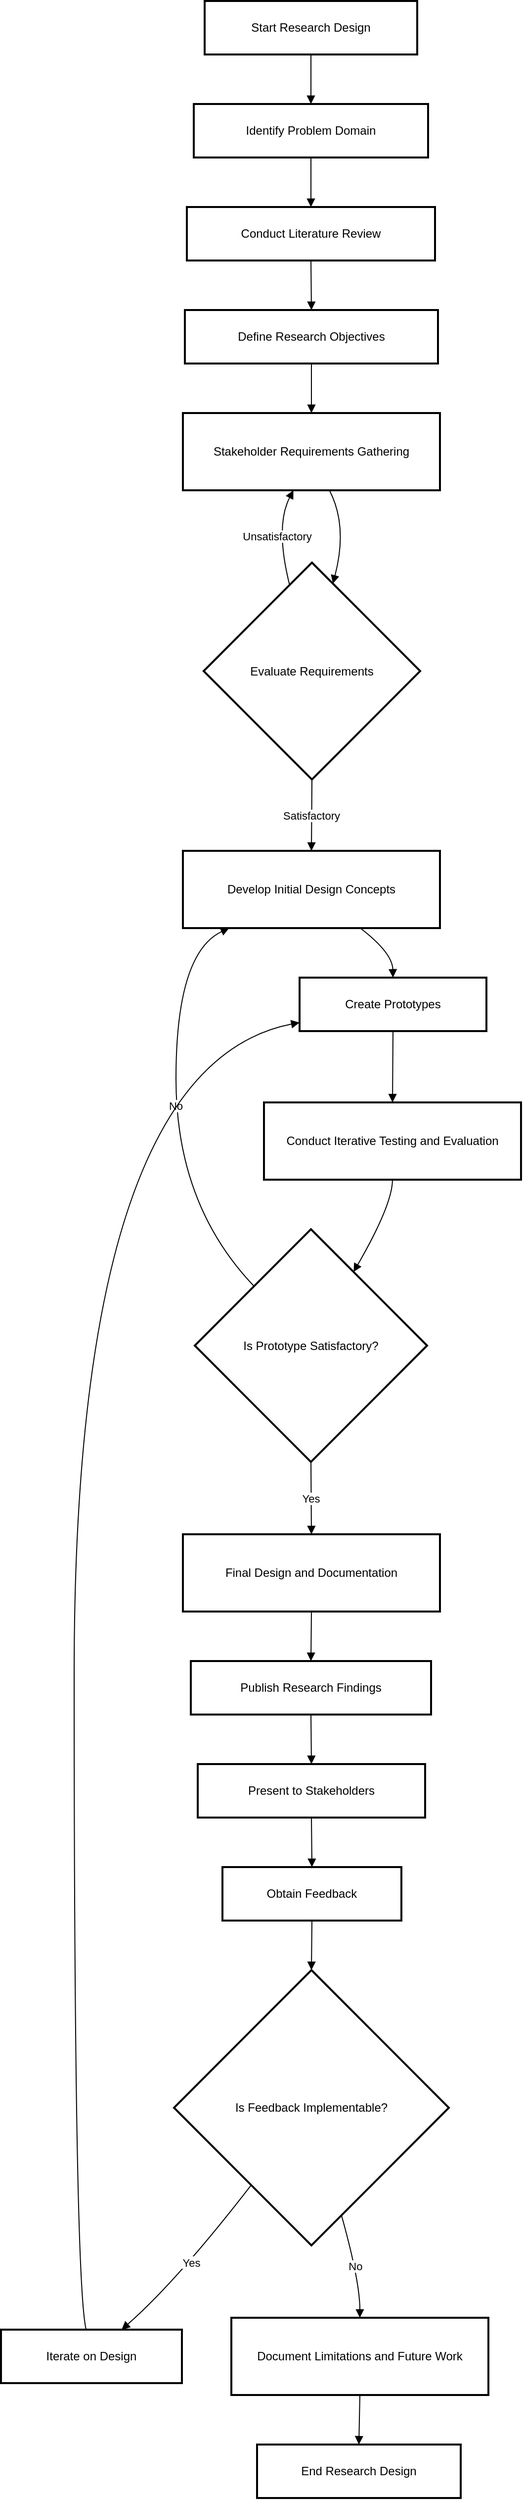 <mxfile version="26.2.14">
  <diagram name="Page-1" id="Lc4w5snC-FAOdOQosb6m">
    <mxGraphModel>
      <root>
        <mxCell id="0" />
        <mxCell id="1" parent="0" />
        <mxCell id="2" value="Start Research Design" style="whiteSpace=wrap;strokeWidth=2;" vertex="1" parent="1">
          <mxGeometry x="214" y="8" width="215" height="54" as="geometry" />
        </mxCell>
        <mxCell id="3" value="Identify Problem Domain" style="whiteSpace=wrap;strokeWidth=2;" vertex="1" parent="1">
          <mxGeometry x="203" y="112" width="237" height="54" as="geometry" />
        </mxCell>
        <mxCell id="4" value="Conduct Literature Review" style="whiteSpace=wrap;strokeWidth=2;" vertex="1" parent="1">
          <mxGeometry x="196" y="216" width="251" height="54" as="geometry" />
        </mxCell>
        <mxCell id="5" value="Define Research Objectives" style="whiteSpace=wrap;strokeWidth=2;" vertex="1" parent="1">
          <mxGeometry x="194" y="320" width="256" height="54" as="geometry" />
        </mxCell>
        <mxCell id="6" value="Stakeholder Requirements Gathering" style="whiteSpace=wrap;strokeWidth=2;" vertex="1" parent="1">
          <mxGeometry x="192" y="424" width="260" height="78" as="geometry" />
        </mxCell>
        <mxCell id="7" value="Evaluate Requirements" style="rhombus;strokeWidth=2;whiteSpace=wrap;" vertex="1" parent="1">
          <mxGeometry x="213" y="575" width="219" height="219" as="geometry" />
        </mxCell>
        <mxCell id="8" value="Develop Initial Design Concepts" style="whiteSpace=wrap;strokeWidth=2;" vertex="1" parent="1">
          <mxGeometry x="192" y="866" width="260" height="78" as="geometry" />
        </mxCell>
        <mxCell id="9" value="Create Prototypes" style="whiteSpace=wrap;strokeWidth=2;" vertex="1" parent="1">
          <mxGeometry x="310" y="994" width="189" height="54" as="geometry" />
        </mxCell>
        <mxCell id="10" value="Conduct Iterative Testing and Evaluation" style="whiteSpace=wrap;strokeWidth=2;" vertex="1" parent="1">
          <mxGeometry x="274" y="1120" width="260" height="78" as="geometry" />
        </mxCell>
        <mxCell id="11" value="Is Prototype Satisfactory?" style="rhombus;strokeWidth=2;whiteSpace=wrap;" vertex="1" parent="1">
          <mxGeometry x="204" y="1248" width="235" height="235" as="geometry" />
        </mxCell>
        <mxCell id="12" value="Final Design and Documentation" style="whiteSpace=wrap;strokeWidth=2;" vertex="1" parent="1">
          <mxGeometry x="192" y="1556" width="260" height="78" as="geometry" />
        </mxCell>
        <mxCell id="13" value="Publish Research Findings" style="whiteSpace=wrap;strokeWidth=2;" vertex="1" parent="1">
          <mxGeometry x="200" y="1684" width="243" height="54" as="geometry" />
        </mxCell>
        <mxCell id="14" value="Present to Stakeholders" style="whiteSpace=wrap;strokeWidth=2;" vertex="1" parent="1">
          <mxGeometry x="207" y="1788" width="230" height="54" as="geometry" />
        </mxCell>
        <mxCell id="15" value="Obtain Feedback" style="whiteSpace=wrap;strokeWidth=2;" vertex="1" parent="1">
          <mxGeometry x="232" y="1892" width="181" height="54" as="geometry" />
        </mxCell>
        <mxCell id="16" value="Is Feedback Implementable?" style="rhombus;strokeWidth=2;whiteSpace=wrap;" vertex="1" parent="1">
          <mxGeometry x="183" y="1996" width="278" height="278" as="geometry" />
        </mxCell>
        <mxCell id="17" value="Iterate on Design" style="whiteSpace=wrap;strokeWidth=2;" vertex="1" parent="1">
          <mxGeometry x="8" y="2359" width="183" height="54" as="geometry" />
        </mxCell>
        <mxCell id="18" value="Document Limitations and Future Work" style="whiteSpace=wrap;strokeWidth=2;" vertex="1" parent="1">
          <mxGeometry x="241" y="2347" width="260" height="78" as="geometry" />
        </mxCell>
        <mxCell id="19" value="End Research Design" style="whiteSpace=wrap;strokeWidth=2;" vertex="1" parent="1">
          <mxGeometry x="267" y="2475" width="206" height="54" as="geometry" />
        </mxCell>
        <mxCell id="20" value="" style="curved=1;startArrow=none;endArrow=block;exitX=0.5;exitY=1;entryX=0.5;entryY=0;" edge="1" parent="1" source="2" target="3">
          <mxGeometry relative="1" as="geometry">
            <Array as="points" />
          </mxGeometry>
        </mxCell>
        <mxCell id="21" value="" style="curved=1;startArrow=none;endArrow=block;exitX=0.5;exitY=1;entryX=0.5;entryY=0;" edge="1" parent="1" source="3" target="4">
          <mxGeometry relative="1" as="geometry">
            <Array as="points" />
          </mxGeometry>
        </mxCell>
        <mxCell id="22" value="" style="curved=1;startArrow=none;endArrow=block;exitX=0.5;exitY=1;entryX=0.5;entryY=0;" edge="1" parent="1" source="4" target="5">
          <mxGeometry relative="1" as="geometry">
            <Array as="points" />
          </mxGeometry>
        </mxCell>
        <mxCell id="23" value="" style="curved=1;startArrow=none;endArrow=block;exitX=0.5;exitY=1;entryX=0.5;entryY=0;" edge="1" parent="1" source="5" target="6">
          <mxGeometry relative="1" as="geometry">
            <Array as="points" />
          </mxGeometry>
        </mxCell>
        <mxCell id="24" value="" style="curved=1;startArrow=none;endArrow=block;exitX=0.57;exitY=1;entryX=0.62;entryY=0;" edge="1" parent="1" source="6" target="7">
          <mxGeometry relative="1" as="geometry">
            <Array as="points">
              <mxPoint x="359" y="538" />
            </Array>
          </mxGeometry>
        </mxCell>
        <mxCell id="25" value="Satisfactory" style="curved=1;startArrow=none;endArrow=block;exitX=0.5;exitY=1;entryX=0.5;entryY=0;" edge="1" parent="1" source="7" target="8">
          <mxGeometry relative="1" as="geometry">
            <Array as="points" />
          </mxGeometry>
        </mxCell>
        <mxCell id="26" value="Unsatisfactory" style="curved=1;startArrow=none;endArrow=block;exitX=0.37;exitY=0;entryX=0.43;entryY=1;" edge="1" parent="1" source="7" target="6">
          <mxGeometry relative="1" as="geometry">
            <Array as="points">
              <mxPoint x="285" y="538" />
            </Array>
          </mxGeometry>
        </mxCell>
        <mxCell id="27" value="" style="curved=1;startArrow=none;endArrow=block;exitX=0.69;exitY=1;entryX=0.5;entryY=0;" edge="1" parent="1" source="8" target="9">
          <mxGeometry relative="1" as="geometry">
            <Array as="points">
              <mxPoint x="404" y="969" />
            </Array>
          </mxGeometry>
        </mxCell>
        <mxCell id="28" value="" style="curved=1;startArrow=none;endArrow=block;exitX=0.5;exitY=1;entryX=0.5;entryY=0.01;" edge="1" parent="1" source="9" target="10">
          <mxGeometry relative="1" as="geometry">
            <Array as="points" />
          </mxGeometry>
        </mxCell>
        <mxCell id="29" value="" style="curved=1;startArrow=none;endArrow=block;exitX=0.5;exitY=1.01;entryX=0.79;entryY=0;" edge="1" parent="1" source="10" target="11">
          <mxGeometry relative="1" as="geometry">
            <Array as="points">
              <mxPoint x="404" y="1223" />
            </Array>
          </mxGeometry>
        </mxCell>
        <mxCell id="30" value="Yes" style="curved=1;startArrow=none;endArrow=block;exitX=0.5;exitY=1;entryX=0.5;entryY=0;" edge="1" parent="1" source="11" target="12">
          <mxGeometry relative="1" as="geometry">
            <Array as="points" />
          </mxGeometry>
        </mxCell>
        <mxCell id="31" value="No" style="curved=1;startArrow=none;endArrow=block;exitX=0.02;exitY=0;entryX=0.18;entryY=1;" edge="1" parent="1" source="11" target="8">
          <mxGeometry relative="1" as="geometry">
            <Array as="points">
              <mxPoint x="185" y="1223" />
              <mxPoint x="185" y="969" />
            </Array>
          </mxGeometry>
        </mxCell>
        <mxCell id="32" value="" style="curved=1;startArrow=none;endArrow=block;exitX=0.5;exitY=1;entryX=0.5;entryY=0;" edge="1" parent="1" source="12" target="13">
          <mxGeometry relative="1" as="geometry">
            <Array as="points" />
          </mxGeometry>
        </mxCell>
        <mxCell id="33" value="" style="curved=1;startArrow=none;endArrow=block;exitX=0.5;exitY=1;entryX=0.5;entryY=0;" edge="1" parent="1" source="13" target="14">
          <mxGeometry relative="1" as="geometry">
            <Array as="points" />
          </mxGeometry>
        </mxCell>
        <mxCell id="34" value="" style="curved=1;startArrow=none;endArrow=block;exitX=0.5;exitY=1;entryX=0.5;entryY=0;" edge="1" parent="1" source="14" target="15">
          <mxGeometry relative="1" as="geometry">
            <Array as="points" />
          </mxGeometry>
        </mxCell>
        <mxCell id="35" value="" style="curved=1;startArrow=none;endArrow=block;exitX=0.5;exitY=1;entryX=0.5;entryY=0;" edge="1" parent="1" source="15" target="16">
          <mxGeometry relative="1" as="geometry">
            <Array as="points" />
          </mxGeometry>
        </mxCell>
        <mxCell id="36" value="Yes" style="curved=1;startArrow=none;endArrow=block;exitX=0.11;exitY=1;entryX=0.67;entryY=-0.01;" edge="1" parent="1" source="16" target="17">
          <mxGeometry relative="1" as="geometry">
            <Array as="points">
              <mxPoint x="186" y="2310" />
            </Array>
          </mxGeometry>
        </mxCell>
        <mxCell id="37" value="No" style="curved=1;startArrow=none;endArrow=block;exitX=0.64;exitY=1;entryX=0.5;entryY=0;" edge="1" parent="1" source="16" target="18">
          <mxGeometry relative="1" as="geometry">
            <Array as="points">
              <mxPoint x="371" y="2310" />
            </Array>
          </mxGeometry>
        </mxCell>
        <mxCell id="38" value="" style="curved=1;startArrow=none;endArrow=block;exitX=0.47;exitY=-0.01;entryX=0;entryY=0.84;" edge="1" parent="1" source="17" target="9">
          <mxGeometry relative="1" as="geometry">
            <Array as="points">
              <mxPoint x="82" y="2310" />
              <mxPoint x="82" y="1084" />
            </Array>
          </mxGeometry>
        </mxCell>
        <mxCell id="39" value="" style="curved=1;startArrow=none;endArrow=block;exitX=0.5;exitY=1;entryX=0.5;entryY=-0.01;" edge="1" parent="1" source="18" target="19">
          <mxGeometry relative="1" as="geometry">
            <Array as="points" />
          </mxGeometry>
        </mxCell>
      </root>
    </mxGraphModel>
  </diagram>
</mxfile>

